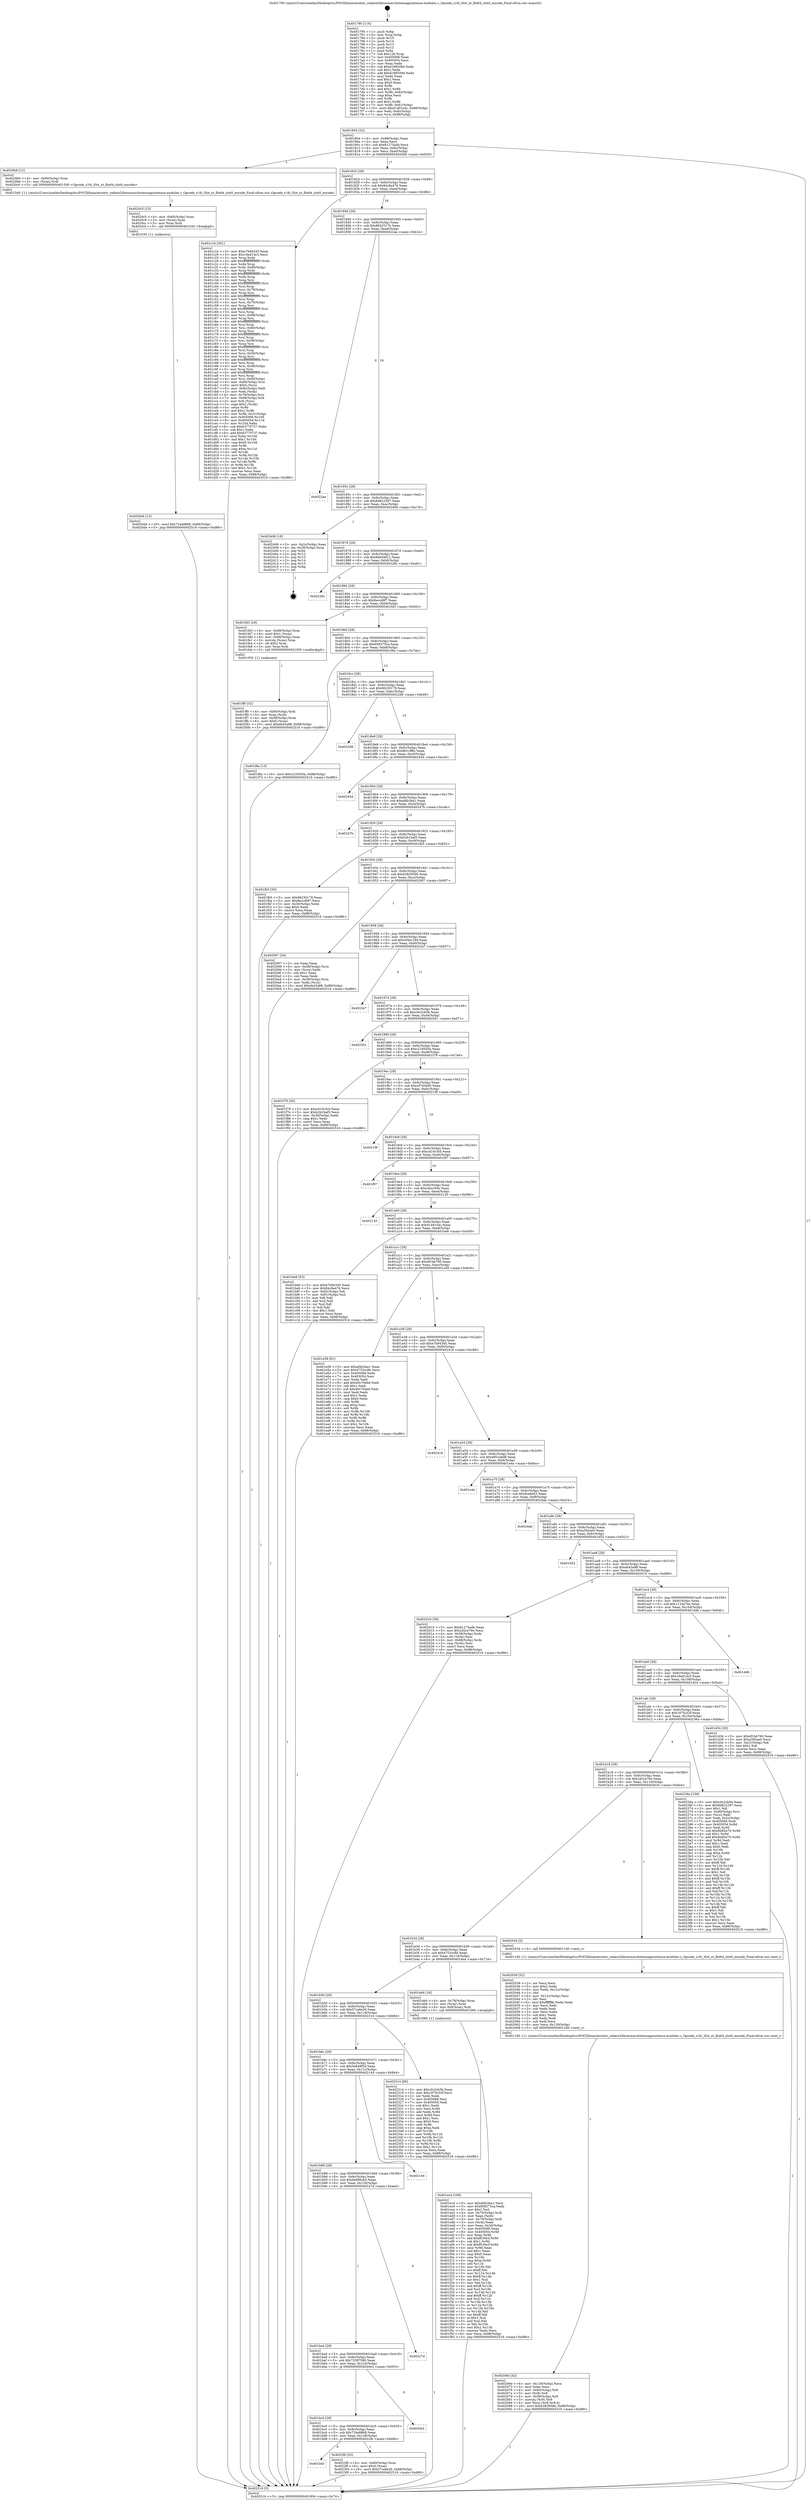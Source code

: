 digraph "0x401790" {
  label = "0x401790 (/mnt/c/Users/mathe/Desktop/tcc/POCII/binaries/extr_radare2librasmarchxtensagnuxtensa-modules.c_Opcode_s16i_Slot_xt_flix64_slot0_encode_Final-ollvm.out::main(0))"
  labelloc = "t"
  node[shape=record]

  Entry [label="",width=0.3,height=0.3,shape=circle,fillcolor=black,style=filled]
  "0x401804" [label="{
     0x401804 [32]\l
     | [instrs]\l
     &nbsp;&nbsp;0x401804 \<+6\>: mov -0x88(%rbp),%eax\l
     &nbsp;&nbsp;0x40180a \<+2\>: mov %eax,%ecx\l
     &nbsp;&nbsp;0x40180c \<+6\>: sub $0x81275adb,%ecx\l
     &nbsp;&nbsp;0x401812 \<+6\>: mov %eax,-0x9c(%rbp)\l
     &nbsp;&nbsp;0x401818 \<+6\>: mov %ecx,-0xa0(%rbp)\l
     &nbsp;&nbsp;0x40181e \<+6\>: je 00000000004020b9 \<main+0x929\>\l
  }"]
  "0x4020b9" [label="{
     0x4020b9 [12]\l
     | [instrs]\l
     &nbsp;&nbsp;0x4020b9 \<+4\>: mov -0x60(%rbp),%rax\l
     &nbsp;&nbsp;0x4020bd \<+3\>: mov (%rax),%rdi\l
     &nbsp;&nbsp;0x4020c0 \<+5\>: call 00000000004015d0 \<Opcode_s16i_Slot_xt_flix64_slot0_encode\>\l
     | [calls]\l
     &nbsp;&nbsp;0x4015d0 \{1\} (/mnt/c/Users/mathe/Desktop/tcc/POCII/binaries/extr_radare2librasmarchxtensagnuxtensa-modules.c_Opcode_s16i_Slot_xt_flix64_slot0_encode_Final-ollvm.out::Opcode_s16i_Slot_xt_flix64_slot0_encode)\l
  }"]
  "0x401824" [label="{
     0x401824 [28]\l
     | [instrs]\l
     &nbsp;&nbsp;0x401824 \<+5\>: jmp 0000000000401829 \<main+0x99\>\l
     &nbsp;&nbsp;0x401829 \<+6\>: mov -0x9c(%rbp),%eax\l
     &nbsp;&nbsp;0x40182f \<+5\>: sub $0x84c8a476,%eax\l
     &nbsp;&nbsp;0x401834 \<+6\>: mov %eax,-0xa4(%rbp)\l
     &nbsp;&nbsp;0x40183a \<+6\>: je 0000000000401c1b \<main+0x48b\>\l
  }"]
  Exit [label="",width=0.3,height=0.3,shape=circle,fillcolor=black,style=filled,peripheries=2]
  "0x401c1b" [label="{
     0x401c1b [281]\l
     | [instrs]\l
     &nbsp;&nbsp;0x401c1b \<+5\>: mov $0xe7b94345,%eax\l
     &nbsp;&nbsp;0x401c20 \<+5\>: mov $0x18ed14c3,%ecx\l
     &nbsp;&nbsp;0x401c25 \<+3\>: mov %rsp,%rdx\l
     &nbsp;&nbsp;0x401c28 \<+4\>: add $0xfffffffffffffff0,%rdx\l
     &nbsp;&nbsp;0x401c2c \<+3\>: mov %rdx,%rsp\l
     &nbsp;&nbsp;0x401c2f \<+4\>: mov %rdx,-0x80(%rbp)\l
     &nbsp;&nbsp;0x401c33 \<+3\>: mov %rsp,%rdx\l
     &nbsp;&nbsp;0x401c36 \<+4\>: add $0xfffffffffffffff0,%rdx\l
     &nbsp;&nbsp;0x401c3a \<+3\>: mov %rdx,%rsp\l
     &nbsp;&nbsp;0x401c3d \<+3\>: mov %rsp,%rsi\l
     &nbsp;&nbsp;0x401c40 \<+4\>: add $0xfffffffffffffff0,%rsi\l
     &nbsp;&nbsp;0x401c44 \<+3\>: mov %rsi,%rsp\l
     &nbsp;&nbsp;0x401c47 \<+4\>: mov %rsi,-0x78(%rbp)\l
     &nbsp;&nbsp;0x401c4b \<+3\>: mov %rsp,%rsi\l
     &nbsp;&nbsp;0x401c4e \<+4\>: add $0xfffffffffffffff0,%rsi\l
     &nbsp;&nbsp;0x401c52 \<+3\>: mov %rsi,%rsp\l
     &nbsp;&nbsp;0x401c55 \<+4\>: mov %rsi,-0x70(%rbp)\l
     &nbsp;&nbsp;0x401c59 \<+3\>: mov %rsp,%rsi\l
     &nbsp;&nbsp;0x401c5c \<+4\>: add $0xfffffffffffffff0,%rsi\l
     &nbsp;&nbsp;0x401c60 \<+3\>: mov %rsi,%rsp\l
     &nbsp;&nbsp;0x401c63 \<+4\>: mov %rsi,-0x68(%rbp)\l
     &nbsp;&nbsp;0x401c67 \<+3\>: mov %rsp,%rsi\l
     &nbsp;&nbsp;0x401c6a \<+4\>: add $0xfffffffffffffff0,%rsi\l
     &nbsp;&nbsp;0x401c6e \<+3\>: mov %rsi,%rsp\l
     &nbsp;&nbsp;0x401c71 \<+4\>: mov %rsi,-0x60(%rbp)\l
     &nbsp;&nbsp;0x401c75 \<+3\>: mov %rsp,%rsi\l
     &nbsp;&nbsp;0x401c78 \<+4\>: add $0xfffffffffffffff0,%rsi\l
     &nbsp;&nbsp;0x401c7c \<+3\>: mov %rsi,%rsp\l
     &nbsp;&nbsp;0x401c7f \<+4\>: mov %rsi,-0x58(%rbp)\l
     &nbsp;&nbsp;0x401c83 \<+3\>: mov %rsp,%rsi\l
     &nbsp;&nbsp;0x401c86 \<+4\>: add $0xfffffffffffffff0,%rsi\l
     &nbsp;&nbsp;0x401c8a \<+3\>: mov %rsi,%rsp\l
     &nbsp;&nbsp;0x401c8d \<+4\>: mov %rsi,-0x50(%rbp)\l
     &nbsp;&nbsp;0x401c91 \<+3\>: mov %rsp,%rsi\l
     &nbsp;&nbsp;0x401c94 \<+4\>: add $0xfffffffffffffff0,%rsi\l
     &nbsp;&nbsp;0x401c98 \<+3\>: mov %rsi,%rsp\l
     &nbsp;&nbsp;0x401c9b \<+4\>: mov %rsi,-0x48(%rbp)\l
     &nbsp;&nbsp;0x401c9f \<+3\>: mov %rsp,%rsi\l
     &nbsp;&nbsp;0x401ca2 \<+4\>: add $0xfffffffffffffff0,%rsi\l
     &nbsp;&nbsp;0x401ca6 \<+3\>: mov %rsi,%rsp\l
     &nbsp;&nbsp;0x401ca9 \<+4\>: mov %rsi,-0x40(%rbp)\l
     &nbsp;&nbsp;0x401cad \<+4\>: mov -0x80(%rbp),%rsi\l
     &nbsp;&nbsp;0x401cb1 \<+6\>: movl $0x0,(%rsi)\l
     &nbsp;&nbsp;0x401cb7 \<+6\>: mov -0x8c(%rbp),%edi\l
     &nbsp;&nbsp;0x401cbd \<+2\>: mov %edi,(%rdx)\l
     &nbsp;&nbsp;0x401cbf \<+4\>: mov -0x78(%rbp),%rsi\l
     &nbsp;&nbsp;0x401cc3 \<+7\>: mov -0x98(%rbp),%r8\l
     &nbsp;&nbsp;0x401cca \<+3\>: mov %r8,(%rsi)\l
     &nbsp;&nbsp;0x401ccd \<+3\>: cmpl $0x2,(%rdx)\l
     &nbsp;&nbsp;0x401cd0 \<+4\>: setne %r9b\l
     &nbsp;&nbsp;0x401cd4 \<+4\>: and $0x1,%r9b\l
     &nbsp;&nbsp;0x401cd8 \<+4\>: mov %r9b,-0x31(%rbp)\l
     &nbsp;&nbsp;0x401cdc \<+8\>: mov 0x405068,%r10d\l
     &nbsp;&nbsp;0x401ce4 \<+8\>: mov 0x405054,%r11d\l
     &nbsp;&nbsp;0x401cec \<+3\>: mov %r10d,%ebx\l
     &nbsp;&nbsp;0x401cef \<+6\>: sub $0x63770737,%ebx\l
     &nbsp;&nbsp;0x401cf5 \<+3\>: sub $0x1,%ebx\l
     &nbsp;&nbsp;0x401cf8 \<+6\>: add $0x63770737,%ebx\l
     &nbsp;&nbsp;0x401cfe \<+4\>: imul %ebx,%r10d\l
     &nbsp;&nbsp;0x401d02 \<+4\>: and $0x1,%r10d\l
     &nbsp;&nbsp;0x401d06 \<+4\>: cmp $0x0,%r10d\l
     &nbsp;&nbsp;0x401d0a \<+4\>: sete %r9b\l
     &nbsp;&nbsp;0x401d0e \<+4\>: cmp $0xa,%r11d\l
     &nbsp;&nbsp;0x401d12 \<+4\>: setl %r14b\l
     &nbsp;&nbsp;0x401d16 \<+3\>: mov %r9b,%r15b\l
     &nbsp;&nbsp;0x401d19 \<+3\>: and %r14b,%r15b\l
     &nbsp;&nbsp;0x401d1c \<+3\>: xor %r14b,%r9b\l
     &nbsp;&nbsp;0x401d1f \<+3\>: or %r9b,%r15b\l
     &nbsp;&nbsp;0x401d22 \<+4\>: test $0x1,%r15b\l
     &nbsp;&nbsp;0x401d26 \<+3\>: cmovne %ecx,%eax\l
     &nbsp;&nbsp;0x401d29 \<+6\>: mov %eax,-0x88(%rbp)\l
     &nbsp;&nbsp;0x401d2f \<+5\>: jmp 0000000000402516 \<main+0xd86\>\l
  }"]
  "0x401840" [label="{
     0x401840 [28]\l
     | [instrs]\l
     &nbsp;&nbsp;0x401840 \<+5\>: jmp 0000000000401845 \<main+0xb5\>\l
     &nbsp;&nbsp;0x401845 \<+6\>: mov -0x9c(%rbp),%eax\l
     &nbsp;&nbsp;0x40184b \<+5\>: sub $0x8642517b,%eax\l
     &nbsp;&nbsp;0x401850 \<+6\>: mov %eax,-0xa8(%rbp)\l
     &nbsp;&nbsp;0x401856 \<+6\>: je 00000000004022ae \<main+0xb1e\>\l
  }"]
  "0x401bdc" [label="{
     0x401bdc\l
  }", style=dashed]
  "0x4022ae" [label="{
     0x4022ae\l
  }", style=dashed]
  "0x40185c" [label="{
     0x40185c [28]\l
     | [instrs]\l
     &nbsp;&nbsp;0x40185c \<+5\>: jmp 0000000000401861 \<main+0xd1\>\l
     &nbsp;&nbsp;0x401861 \<+6\>: mov -0x9c(%rbp),%eax\l
     &nbsp;&nbsp;0x401867 \<+5\>: sub $0x8d822297,%eax\l
     &nbsp;&nbsp;0x40186c \<+6\>: mov %eax,-0xac(%rbp)\l
     &nbsp;&nbsp;0x401872 \<+6\>: je 0000000000402406 \<main+0xc76\>\l
  }"]
  "0x4022fb" [label="{
     0x4022fb [25]\l
     | [instrs]\l
     &nbsp;&nbsp;0x4022fb \<+4\>: mov -0x80(%rbp),%rax\l
     &nbsp;&nbsp;0x4022ff \<+6\>: movl $0x0,(%rax)\l
     &nbsp;&nbsp;0x402305 \<+10\>: movl $0x57ca6e26,-0x88(%rbp)\l
     &nbsp;&nbsp;0x40230f \<+5\>: jmp 0000000000402516 \<main+0xd86\>\l
  }"]
  "0x402406" [label="{
     0x402406 [18]\l
     | [instrs]\l
     &nbsp;&nbsp;0x402406 \<+3\>: mov -0x2c(%rbp),%eax\l
     &nbsp;&nbsp;0x402409 \<+4\>: lea -0x28(%rbp),%rsp\l
     &nbsp;&nbsp;0x40240d \<+1\>: pop %rbx\l
     &nbsp;&nbsp;0x40240e \<+2\>: pop %r12\l
     &nbsp;&nbsp;0x402410 \<+2\>: pop %r13\l
     &nbsp;&nbsp;0x402412 \<+2\>: pop %r14\l
     &nbsp;&nbsp;0x402414 \<+2\>: pop %r15\l
     &nbsp;&nbsp;0x402416 \<+1\>: pop %rbp\l
     &nbsp;&nbsp;0x402417 \<+1\>: ret\l
  }"]
  "0x401878" [label="{
     0x401878 [28]\l
     | [instrs]\l
     &nbsp;&nbsp;0x401878 \<+5\>: jmp 000000000040187d \<main+0xed\>\l
     &nbsp;&nbsp;0x40187d \<+6\>: mov -0x9c(%rbp),%eax\l
     &nbsp;&nbsp;0x401883 \<+5\>: sub $0x8da04812,%eax\l
     &nbsp;&nbsp;0x401888 \<+6\>: mov %eax,-0xb0(%rbp)\l
     &nbsp;&nbsp;0x40188e \<+6\>: je 000000000040228c \<main+0xafc\>\l
  }"]
  "0x401bc0" [label="{
     0x401bc0 [28]\l
     | [instrs]\l
     &nbsp;&nbsp;0x401bc0 \<+5\>: jmp 0000000000401bc5 \<main+0x435\>\l
     &nbsp;&nbsp;0x401bc5 \<+6\>: mov -0x9c(%rbp),%eax\l
     &nbsp;&nbsp;0x401bcb \<+5\>: sub $0x724e8868,%eax\l
     &nbsp;&nbsp;0x401bd0 \<+6\>: mov %eax,-0x128(%rbp)\l
     &nbsp;&nbsp;0x401bd6 \<+6\>: je 00000000004022fb \<main+0xb6b\>\l
  }"]
  "0x40228c" [label="{
     0x40228c\l
  }", style=dashed]
  "0x401894" [label="{
     0x401894 [28]\l
     | [instrs]\l
     &nbsp;&nbsp;0x401894 \<+5\>: jmp 0000000000401899 \<main+0x109\>\l
     &nbsp;&nbsp;0x401899 \<+6\>: mov -0x9c(%rbp),%eax\l
     &nbsp;&nbsp;0x40189f \<+5\>: sub $0x8eccd9f7,%eax\l
     &nbsp;&nbsp;0x4018a4 \<+6\>: mov %eax,-0xb4(%rbp)\l
     &nbsp;&nbsp;0x4018aa \<+6\>: je 0000000000401fd3 \<main+0x843\>\l
  }"]
  "0x4020e3" [label="{
     0x4020e3\l
  }", style=dashed]
  "0x401fd3" [label="{
     0x401fd3 [29]\l
     | [instrs]\l
     &nbsp;&nbsp;0x401fd3 \<+4\>: mov -0x68(%rbp),%rax\l
     &nbsp;&nbsp;0x401fd7 \<+6\>: movl $0x1,(%rax)\l
     &nbsp;&nbsp;0x401fdd \<+4\>: mov -0x68(%rbp),%rax\l
     &nbsp;&nbsp;0x401fe1 \<+3\>: movslq (%rax),%rax\l
     &nbsp;&nbsp;0x401fe4 \<+4\>: shl $0x2,%rax\l
     &nbsp;&nbsp;0x401fe8 \<+3\>: mov %rax,%rdi\l
     &nbsp;&nbsp;0x401feb \<+5\>: call 0000000000401050 \<malloc@plt\>\l
     | [calls]\l
     &nbsp;&nbsp;0x401050 \{1\} (unknown)\l
  }"]
  "0x4018b0" [label="{
     0x4018b0 [28]\l
     | [instrs]\l
     &nbsp;&nbsp;0x4018b0 \<+5\>: jmp 00000000004018b5 \<main+0x125\>\l
     &nbsp;&nbsp;0x4018b5 \<+6\>: mov -0x9c(%rbp),%eax\l
     &nbsp;&nbsp;0x4018bb \<+5\>: sub $0x958375ca,%eax\l
     &nbsp;&nbsp;0x4018c0 \<+6\>: mov %eax,-0xb8(%rbp)\l
     &nbsp;&nbsp;0x4018c6 \<+6\>: je 0000000000401f6a \<main+0x7da\>\l
  }"]
  "0x401ba4" [label="{
     0x401ba4 [28]\l
     | [instrs]\l
     &nbsp;&nbsp;0x401ba4 \<+5\>: jmp 0000000000401ba9 \<main+0x419\>\l
     &nbsp;&nbsp;0x401ba9 \<+6\>: mov -0x9c(%rbp),%eax\l
     &nbsp;&nbsp;0x401baf \<+5\>: sub $0x72387580,%eax\l
     &nbsp;&nbsp;0x401bb4 \<+6\>: mov %eax,-0x124(%rbp)\l
     &nbsp;&nbsp;0x401bba \<+6\>: je 00000000004020e3 \<main+0x953\>\l
  }"]
  "0x401f6a" [label="{
     0x401f6a [15]\l
     | [instrs]\l
     &nbsp;&nbsp;0x401f6a \<+10\>: movl $0xc218550a,-0x88(%rbp)\l
     &nbsp;&nbsp;0x401f74 \<+5\>: jmp 0000000000402516 \<main+0xd86\>\l
  }"]
  "0x4018cc" [label="{
     0x4018cc [28]\l
     | [instrs]\l
     &nbsp;&nbsp;0x4018cc \<+5\>: jmp 00000000004018d1 \<main+0x141\>\l
     &nbsp;&nbsp;0x4018d1 \<+6\>: mov -0x9c(%rbp),%eax\l
     &nbsp;&nbsp;0x4018d7 \<+5\>: sub $0x96230179,%eax\l
     &nbsp;&nbsp;0x4018dc \<+6\>: mov %eax,-0xbc(%rbp)\l
     &nbsp;&nbsp;0x4018e2 \<+6\>: je 00000000004022d8 \<main+0xb48\>\l
  }"]
  "0x40227d" [label="{
     0x40227d\l
  }", style=dashed]
  "0x4022d8" [label="{
     0x4022d8\l
  }", style=dashed]
  "0x4018e8" [label="{
     0x4018e8 [28]\l
     | [instrs]\l
     &nbsp;&nbsp;0x4018e8 \<+5\>: jmp 00000000004018ed \<main+0x15d\>\l
     &nbsp;&nbsp;0x4018ed \<+6\>: mov -0x9c(%rbp),%eax\l
     &nbsp;&nbsp;0x4018f3 \<+5\>: sub $0x9b31ff6c,%eax\l
     &nbsp;&nbsp;0x4018f8 \<+6\>: mov %eax,-0xc0(%rbp)\l
     &nbsp;&nbsp;0x4018fe \<+6\>: je 000000000040245d \<main+0xccd\>\l
  }"]
  "0x401b88" [label="{
     0x401b88 [28]\l
     | [instrs]\l
     &nbsp;&nbsp;0x401b88 \<+5\>: jmp 0000000000401b8d \<main+0x3fd\>\l
     &nbsp;&nbsp;0x401b8d \<+6\>: mov -0x9c(%rbp),%eax\l
     &nbsp;&nbsp;0x401b93 \<+5\>: sub $0x6e896cb5,%eax\l
     &nbsp;&nbsp;0x401b98 \<+6\>: mov %eax,-0x120(%rbp)\l
     &nbsp;&nbsp;0x401b9e \<+6\>: je 000000000040227d \<main+0xaed\>\l
  }"]
  "0x40245d" [label="{
     0x40245d\l
  }", style=dashed]
  "0x401904" [label="{
     0x401904 [28]\l
     | [instrs]\l
     &nbsp;&nbsp;0x401904 \<+5\>: jmp 0000000000401909 \<main+0x179\>\l
     &nbsp;&nbsp;0x401909 \<+6\>: mov -0x9c(%rbp),%eax\l
     &nbsp;&nbsp;0x40190f \<+5\>: sub $0xaf4b3ba1,%eax\l
     &nbsp;&nbsp;0x401914 \<+6\>: mov %eax,-0xc4(%rbp)\l
     &nbsp;&nbsp;0x40191a \<+6\>: je 000000000040247b \<main+0xceb\>\l
  }"]
  "0x402144" [label="{
     0x402144\l
  }", style=dashed]
  "0x40247b" [label="{
     0x40247b\l
  }", style=dashed]
  "0x401920" [label="{
     0x401920 [28]\l
     | [instrs]\l
     &nbsp;&nbsp;0x401920 \<+5\>: jmp 0000000000401925 \<main+0x195\>\l
     &nbsp;&nbsp;0x401925 \<+6\>: mov -0x9c(%rbp),%eax\l
     &nbsp;&nbsp;0x40192b \<+5\>: sub $0xb2b1baf3,%eax\l
     &nbsp;&nbsp;0x401930 \<+6\>: mov %eax,-0xc8(%rbp)\l
     &nbsp;&nbsp;0x401936 \<+6\>: je 0000000000401fb5 \<main+0x825\>\l
  }"]
  "0x401b6c" [label="{
     0x401b6c [28]\l
     | [instrs]\l
     &nbsp;&nbsp;0x401b6c \<+5\>: jmp 0000000000401b71 \<main+0x3e1\>\l
     &nbsp;&nbsp;0x401b71 \<+6\>: mov -0x9c(%rbp),%eax\l
     &nbsp;&nbsp;0x401b77 \<+5\>: sub $0x5e649f3d,%eax\l
     &nbsp;&nbsp;0x401b7c \<+6\>: mov %eax,-0x11c(%rbp)\l
     &nbsp;&nbsp;0x401b82 \<+6\>: je 0000000000402144 \<main+0x9b4\>\l
  }"]
  "0x401fb5" [label="{
     0x401fb5 [30]\l
     | [instrs]\l
     &nbsp;&nbsp;0x401fb5 \<+5\>: mov $0x96230179,%eax\l
     &nbsp;&nbsp;0x401fba \<+5\>: mov $0x8eccd9f7,%ecx\l
     &nbsp;&nbsp;0x401fbf \<+3\>: mov -0x30(%rbp),%edx\l
     &nbsp;&nbsp;0x401fc2 \<+3\>: cmp $0x0,%edx\l
     &nbsp;&nbsp;0x401fc5 \<+3\>: cmove %ecx,%eax\l
     &nbsp;&nbsp;0x401fc8 \<+6\>: mov %eax,-0x88(%rbp)\l
     &nbsp;&nbsp;0x401fce \<+5\>: jmp 0000000000402516 \<main+0xd86\>\l
  }"]
  "0x40193c" [label="{
     0x40193c [28]\l
     | [instrs]\l
     &nbsp;&nbsp;0x40193c \<+5\>: jmp 0000000000401941 \<main+0x1b1\>\l
     &nbsp;&nbsp;0x401941 \<+6\>: mov -0x9c(%rbp),%eax\l
     &nbsp;&nbsp;0x401947 \<+5\>: sub $0xb3829566,%eax\l
     &nbsp;&nbsp;0x40194c \<+6\>: mov %eax,-0xcc(%rbp)\l
     &nbsp;&nbsp;0x401952 \<+6\>: je 0000000000402097 \<main+0x907\>\l
  }"]
  "0x402314" [label="{
     0x402314 [86]\l
     | [instrs]\l
     &nbsp;&nbsp;0x402314 \<+5\>: mov $0xc0c2cb5b,%eax\l
     &nbsp;&nbsp;0x402319 \<+5\>: mov $0x1975c33f,%ecx\l
     &nbsp;&nbsp;0x40231e \<+2\>: xor %edx,%edx\l
     &nbsp;&nbsp;0x402320 \<+7\>: mov 0x405068,%esi\l
     &nbsp;&nbsp;0x402327 \<+7\>: mov 0x405054,%edi\l
     &nbsp;&nbsp;0x40232e \<+3\>: sub $0x1,%edx\l
     &nbsp;&nbsp;0x402331 \<+3\>: mov %esi,%r8d\l
     &nbsp;&nbsp;0x402334 \<+3\>: add %edx,%r8d\l
     &nbsp;&nbsp;0x402337 \<+4\>: imul %r8d,%esi\l
     &nbsp;&nbsp;0x40233b \<+3\>: and $0x1,%esi\l
     &nbsp;&nbsp;0x40233e \<+3\>: cmp $0x0,%esi\l
     &nbsp;&nbsp;0x402341 \<+4\>: sete %r9b\l
     &nbsp;&nbsp;0x402345 \<+3\>: cmp $0xa,%edi\l
     &nbsp;&nbsp;0x402348 \<+4\>: setl %r10b\l
     &nbsp;&nbsp;0x40234c \<+3\>: mov %r9b,%r11b\l
     &nbsp;&nbsp;0x40234f \<+3\>: and %r10b,%r11b\l
     &nbsp;&nbsp;0x402352 \<+3\>: xor %r10b,%r9b\l
     &nbsp;&nbsp;0x402355 \<+3\>: or %r9b,%r11b\l
     &nbsp;&nbsp;0x402358 \<+4\>: test $0x1,%r11b\l
     &nbsp;&nbsp;0x40235c \<+3\>: cmovne %ecx,%eax\l
     &nbsp;&nbsp;0x40235f \<+6\>: mov %eax,-0x88(%rbp)\l
     &nbsp;&nbsp;0x402365 \<+5\>: jmp 0000000000402516 \<main+0xd86\>\l
  }"]
  "0x402097" [label="{
     0x402097 [34]\l
     | [instrs]\l
     &nbsp;&nbsp;0x402097 \<+2\>: xor %eax,%eax\l
     &nbsp;&nbsp;0x402099 \<+4\>: mov -0x58(%rbp),%rcx\l
     &nbsp;&nbsp;0x40209d \<+2\>: mov (%rcx),%edx\l
     &nbsp;&nbsp;0x40209f \<+3\>: sub $0x1,%eax\l
     &nbsp;&nbsp;0x4020a2 \<+2\>: sub %eax,%edx\l
     &nbsp;&nbsp;0x4020a4 \<+4\>: mov -0x58(%rbp),%rcx\l
     &nbsp;&nbsp;0x4020a8 \<+2\>: mov %edx,(%rcx)\l
     &nbsp;&nbsp;0x4020aa \<+10\>: movl $0xeb43a88,-0x88(%rbp)\l
     &nbsp;&nbsp;0x4020b4 \<+5\>: jmp 0000000000402516 \<main+0xd86\>\l
  }"]
  "0x401958" [label="{
     0x401958 [28]\l
     | [instrs]\l
     &nbsp;&nbsp;0x401958 \<+5\>: jmp 000000000040195d \<main+0x1cd\>\l
     &nbsp;&nbsp;0x40195d \<+6\>: mov -0x9c(%rbp),%eax\l
     &nbsp;&nbsp;0x401963 \<+5\>: sub $0xc04ec194,%eax\l
     &nbsp;&nbsp;0x401968 \<+6\>: mov %eax,-0xd0(%rbp)\l
     &nbsp;&nbsp;0x40196e \<+6\>: je 00000000004022e7 \<main+0xb57\>\l
  }"]
  "0x4020d4" [label="{
     0x4020d4 [15]\l
     | [instrs]\l
     &nbsp;&nbsp;0x4020d4 \<+10\>: movl $0x724e8868,-0x88(%rbp)\l
     &nbsp;&nbsp;0x4020de \<+5\>: jmp 0000000000402516 \<main+0xd86\>\l
  }"]
  "0x4022e7" [label="{
     0x4022e7\l
  }", style=dashed]
  "0x401974" [label="{
     0x401974 [28]\l
     | [instrs]\l
     &nbsp;&nbsp;0x401974 \<+5\>: jmp 0000000000401979 \<main+0x1e9\>\l
     &nbsp;&nbsp;0x401979 \<+6\>: mov -0x9c(%rbp),%eax\l
     &nbsp;&nbsp;0x40197f \<+5\>: sub $0xc0c2cb5b,%eax\l
     &nbsp;&nbsp;0x401984 \<+6\>: mov %eax,-0xd4(%rbp)\l
     &nbsp;&nbsp;0x40198a \<+6\>: je 0000000000402501 \<main+0xd71\>\l
  }"]
  "0x4020c5" [label="{
     0x4020c5 [15]\l
     | [instrs]\l
     &nbsp;&nbsp;0x4020c5 \<+4\>: mov -0x60(%rbp),%rax\l
     &nbsp;&nbsp;0x4020c9 \<+3\>: mov (%rax),%rax\l
     &nbsp;&nbsp;0x4020cc \<+3\>: mov %rax,%rdi\l
     &nbsp;&nbsp;0x4020cf \<+5\>: call 0000000000401030 \<free@plt\>\l
     | [calls]\l
     &nbsp;&nbsp;0x401030 \{1\} (unknown)\l
  }"]
  "0x402501" [label="{
     0x402501\l
  }", style=dashed]
  "0x401990" [label="{
     0x401990 [28]\l
     | [instrs]\l
     &nbsp;&nbsp;0x401990 \<+5\>: jmp 0000000000401995 \<main+0x205\>\l
     &nbsp;&nbsp;0x401995 \<+6\>: mov -0x9c(%rbp),%eax\l
     &nbsp;&nbsp;0x40199b \<+5\>: sub $0xc218550a,%eax\l
     &nbsp;&nbsp;0x4019a0 \<+6\>: mov %eax,-0xd8(%rbp)\l
     &nbsp;&nbsp;0x4019a6 \<+6\>: je 0000000000401f79 \<main+0x7e9\>\l
  }"]
  "0x40206d" [label="{
     0x40206d [42]\l
     | [instrs]\l
     &nbsp;&nbsp;0x40206d \<+6\>: mov -0x130(%rbp),%ecx\l
     &nbsp;&nbsp;0x402073 \<+3\>: imul %eax,%ecx\l
     &nbsp;&nbsp;0x402076 \<+4\>: mov -0x60(%rbp),%r8\l
     &nbsp;&nbsp;0x40207a \<+3\>: mov (%r8),%r8\l
     &nbsp;&nbsp;0x40207d \<+4\>: mov -0x58(%rbp),%r9\l
     &nbsp;&nbsp;0x402081 \<+3\>: movslq (%r9),%r9\l
     &nbsp;&nbsp;0x402084 \<+4\>: mov %ecx,(%r8,%r9,4)\l
     &nbsp;&nbsp;0x402088 \<+10\>: movl $0xb3829566,-0x88(%rbp)\l
     &nbsp;&nbsp;0x402092 \<+5\>: jmp 0000000000402516 \<main+0xd86\>\l
  }"]
  "0x401f79" [label="{
     0x401f79 [30]\l
     | [instrs]\l
     &nbsp;&nbsp;0x401f79 \<+5\>: mov $0xcd10c3c0,%eax\l
     &nbsp;&nbsp;0x401f7e \<+5\>: mov $0xb2b1baf3,%ecx\l
     &nbsp;&nbsp;0x401f83 \<+3\>: mov -0x30(%rbp),%edx\l
     &nbsp;&nbsp;0x401f86 \<+3\>: cmp $0x1,%edx\l
     &nbsp;&nbsp;0x401f89 \<+3\>: cmovl %ecx,%eax\l
     &nbsp;&nbsp;0x401f8c \<+6\>: mov %eax,-0x88(%rbp)\l
     &nbsp;&nbsp;0x401f92 \<+5\>: jmp 0000000000402516 \<main+0xd86\>\l
  }"]
  "0x4019ac" [label="{
     0x4019ac [28]\l
     | [instrs]\l
     &nbsp;&nbsp;0x4019ac \<+5\>: jmp 00000000004019b1 \<main+0x221\>\l
     &nbsp;&nbsp;0x4019b1 \<+6\>: mov -0x9c(%rbp),%eax\l
     &nbsp;&nbsp;0x4019b7 \<+5\>: sub $0xc97d3ed5,%eax\l
     &nbsp;&nbsp;0x4019bc \<+6\>: mov %eax,-0xdc(%rbp)\l
     &nbsp;&nbsp;0x4019c2 \<+6\>: je 000000000040219f \<main+0xa0f\>\l
  }"]
  "0x402039" [label="{
     0x402039 [52]\l
     | [instrs]\l
     &nbsp;&nbsp;0x402039 \<+2\>: xor %ecx,%ecx\l
     &nbsp;&nbsp;0x40203b \<+5\>: mov $0x2,%edx\l
     &nbsp;&nbsp;0x402040 \<+6\>: mov %edx,-0x12c(%rbp)\l
     &nbsp;&nbsp;0x402046 \<+1\>: cltd\l
     &nbsp;&nbsp;0x402047 \<+6\>: mov -0x12c(%rbp),%esi\l
     &nbsp;&nbsp;0x40204d \<+2\>: idiv %esi\l
     &nbsp;&nbsp;0x40204f \<+6\>: imul $0xfffffffe,%edx,%edx\l
     &nbsp;&nbsp;0x402055 \<+2\>: mov %ecx,%edi\l
     &nbsp;&nbsp;0x402057 \<+2\>: sub %edx,%edi\l
     &nbsp;&nbsp;0x402059 \<+2\>: mov %ecx,%edx\l
     &nbsp;&nbsp;0x40205b \<+3\>: sub $0x1,%edx\l
     &nbsp;&nbsp;0x40205e \<+2\>: add %edx,%edi\l
     &nbsp;&nbsp;0x402060 \<+2\>: sub %edi,%ecx\l
     &nbsp;&nbsp;0x402062 \<+6\>: mov %ecx,-0x130(%rbp)\l
     &nbsp;&nbsp;0x402068 \<+5\>: call 0000000000401160 \<next_i\>\l
     | [calls]\l
     &nbsp;&nbsp;0x401160 \{1\} (/mnt/c/Users/mathe/Desktop/tcc/POCII/binaries/extr_radare2librasmarchxtensagnuxtensa-modules.c_Opcode_s16i_Slot_xt_flix64_slot0_encode_Final-ollvm.out::next_i)\l
  }"]
  "0x40219f" [label="{
     0x40219f\l
  }", style=dashed]
  "0x4019c8" [label="{
     0x4019c8 [28]\l
     | [instrs]\l
     &nbsp;&nbsp;0x4019c8 \<+5\>: jmp 00000000004019cd \<main+0x23d\>\l
     &nbsp;&nbsp;0x4019cd \<+6\>: mov -0x9c(%rbp),%eax\l
     &nbsp;&nbsp;0x4019d3 \<+5\>: sub $0xcd10c3c0,%eax\l
     &nbsp;&nbsp;0x4019d8 \<+6\>: mov %eax,-0xe0(%rbp)\l
     &nbsp;&nbsp;0x4019de \<+6\>: je 0000000000401f97 \<main+0x807\>\l
  }"]
  "0x401ff0" [label="{
     0x401ff0 [32]\l
     | [instrs]\l
     &nbsp;&nbsp;0x401ff0 \<+4\>: mov -0x60(%rbp),%rdi\l
     &nbsp;&nbsp;0x401ff4 \<+3\>: mov %rax,(%rdi)\l
     &nbsp;&nbsp;0x401ff7 \<+4\>: mov -0x58(%rbp),%rax\l
     &nbsp;&nbsp;0x401ffb \<+6\>: movl $0x0,(%rax)\l
     &nbsp;&nbsp;0x402001 \<+10\>: movl $0xeb43a88,-0x88(%rbp)\l
     &nbsp;&nbsp;0x40200b \<+5\>: jmp 0000000000402516 \<main+0xd86\>\l
  }"]
  "0x401f97" [label="{
     0x401f97\l
  }", style=dashed]
  "0x4019e4" [label="{
     0x4019e4 [28]\l
     | [instrs]\l
     &nbsp;&nbsp;0x4019e4 \<+5\>: jmp 00000000004019e9 \<main+0x259\>\l
     &nbsp;&nbsp;0x4019e9 \<+6\>: mov -0x9c(%rbp),%eax\l
     &nbsp;&nbsp;0x4019ef \<+5\>: sub $0xcebcc05e,%eax\l
     &nbsp;&nbsp;0x4019f4 \<+6\>: mov %eax,-0xe4(%rbp)\l
     &nbsp;&nbsp;0x4019fa \<+6\>: je 0000000000402120 \<main+0x990\>\l
  }"]
  "0x401ec4" [label="{
     0x401ec4 [166]\l
     | [instrs]\l
     &nbsp;&nbsp;0x401ec4 \<+5\>: mov $0xaf4b3ba1,%ecx\l
     &nbsp;&nbsp;0x401ec9 \<+5\>: mov $0x958375ca,%edx\l
     &nbsp;&nbsp;0x401ece \<+3\>: mov $0x1,%sil\l
     &nbsp;&nbsp;0x401ed1 \<+4\>: mov -0x70(%rbp),%rdi\l
     &nbsp;&nbsp;0x401ed5 \<+2\>: mov %eax,(%rdi)\l
     &nbsp;&nbsp;0x401ed7 \<+4\>: mov -0x70(%rbp),%rdi\l
     &nbsp;&nbsp;0x401edb \<+2\>: mov (%rdi),%eax\l
     &nbsp;&nbsp;0x401edd \<+3\>: mov %eax,-0x30(%rbp)\l
     &nbsp;&nbsp;0x401ee0 \<+7\>: mov 0x405068,%eax\l
     &nbsp;&nbsp;0x401ee7 \<+8\>: mov 0x405054,%r8d\l
     &nbsp;&nbsp;0x401eef \<+3\>: mov %eax,%r9d\l
     &nbsp;&nbsp;0x401ef2 \<+7\>: add $0xff194cf,%r9d\l
     &nbsp;&nbsp;0x401ef9 \<+4\>: sub $0x1,%r9d\l
     &nbsp;&nbsp;0x401efd \<+7\>: sub $0xff194cf,%r9d\l
     &nbsp;&nbsp;0x401f04 \<+4\>: imul %r9d,%eax\l
     &nbsp;&nbsp;0x401f08 \<+3\>: and $0x1,%eax\l
     &nbsp;&nbsp;0x401f0b \<+3\>: cmp $0x0,%eax\l
     &nbsp;&nbsp;0x401f0e \<+4\>: sete %r10b\l
     &nbsp;&nbsp;0x401f12 \<+4\>: cmp $0xa,%r8d\l
     &nbsp;&nbsp;0x401f16 \<+4\>: setl %r11b\l
     &nbsp;&nbsp;0x401f1a \<+3\>: mov %r10b,%bl\l
     &nbsp;&nbsp;0x401f1d \<+3\>: xor $0xff,%bl\l
     &nbsp;&nbsp;0x401f20 \<+3\>: mov %r11b,%r14b\l
     &nbsp;&nbsp;0x401f23 \<+4\>: xor $0xff,%r14b\l
     &nbsp;&nbsp;0x401f27 \<+4\>: xor $0x1,%sil\l
     &nbsp;&nbsp;0x401f2b \<+3\>: mov %bl,%r15b\l
     &nbsp;&nbsp;0x401f2e \<+4\>: and $0xff,%r15b\l
     &nbsp;&nbsp;0x401f32 \<+3\>: and %sil,%r10b\l
     &nbsp;&nbsp;0x401f35 \<+3\>: mov %r14b,%r12b\l
     &nbsp;&nbsp;0x401f38 \<+4\>: and $0xff,%r12b\l
     &nbsp;&nbsp;0x401f3c \<+3\>: and %sil,%r11b\l
     &nbsp;&nbsp;0x401f3f \<+3\>: or %r10b,%r15b\l
     &nbsp;&nbsp;0x401f42 \<+3\>: or %r11b,%r12b\l
     &nbsp;&nbsp;0x401f45 \<+3\>: xor %r12b,%r15b\l
     &nbsp;&nbsp;0x401f48 \<+3\>: or %r14b,%bl\l
     &nbsp;&nbsp;0x401f4b \<+3\>: xor $0xff,%bl\l
     &nbsp;&nbsp;0x401f4e \<+4\>: or $0x1,%sil\l
     &nbsp;&nbsp;0x401f52 \<+3\>: and %sil,%bl\l
     &nbsp;&nbsp;0x401f55 \<+3\>: or %bl,%r15b\l
     &nbsp;&nbsp;0x401f58 \<+4\>: test $0x1,%r15b\l
     &nbsp;&nbsp;0x401f5c \<+3\>: cmovne %edx,%ecx\l
     &nbsp;&nbsp;0x401f5f \<+6\>: mov %ecx,-0x88(%rbp)\l
     &nbsp;&nbsp;0x401f65 \<+5\>: jmp 0000000000402516 \<main+0xd86\>\l
  }"]
  "0x402120" [label="{
     0x402120\l
  }", style=dashed]
  "0x401a00" [label="{
     0x401a00 [28]\l
     | [instrs]\l
     &nbsp;&nbsp;0x401a00 \<+5\>: jmp 0000000000401a05 \<main+0x275\>\l
     &nbsp;&nbsp;0x401a05 \<+6\>: mov -0x9c(%rbp),%eax\l
     &nbsp;&nbsp;0x401a0b \<+5\>: sub $0xd1491e4c,%eax\l
     &nbsp;&nbsp;0x401a10 \<+6\>: mov %eax,-0xe8(%rbp)\l
     &nbsp;&nbsp;0x401a16 \<+6\>: je 0000000000401be6 \<main+0x456\>\l
  }"]
  "0x401b50" [label="{
     0x401b50 [28]\l
     | [instrs]\l
     &nbsp;&nbsp;0x401b50 \<+5\>: jmp 0000000000401b55 \<main+0x3c5\>\l
     &nbsp;&nbsp;0x401b55 \<+6\>: mov -0x9c(%rbp),%eax\l
     &nbsp;&nbsp;0x401b5b \<+5\>: sub $0x57ca6e26,%eax\l
     &nbsp;&nbsp;0x401b60 \<+6\>: mov %eax,-0x118(%rbp)\l
     &nbsp;&nbsp;0x401b66 \<+6\>: je 0000000000402314 \<main+0xb84\>\l
  }"]
  "0x401be6" [label="{
     0x401be6 [53]\l
     | [instrs]\l
     &nbsp;&nbsp;0x401be6 \<+5\>: mov $0xe7b94345,%eax\l
     &nbsp;&nbsp;0x401beb \<+5\>: mov $0x84c8a476,%ecx\l
     &nbsp;&nbsp;0x401bf0 \<+6\>: mov -0x82(%rbp),%dl\l
     &nbsp;&nbsp;0x401bf6 \<+7\>: mov -0x81(%rbp),%sil\l
     &nbsp;&nbsp;0x401bfd \<+3\>: mov %dl,%dil\l
     &nbsp;&nbsp;0x401c00 \<+3\>: and %sil,%dil\l
     &nbsp;&nbsp;0x401c03 \<+3\>: xor %sil,%dl\l
     &nbsp;&nbsp;0x401c06 \<+3\>: or %dl,%dil\l
     &nbsp;&nbsp;0x401c09 \<+4\>: test $0x1,%dil\l
     &nbsp;&nbsp;0x401c0d \<+3\>: cmovne %ecx,%eax\l
     &nbsp;&nbsp;0x401c10 \<+6\>: mov %eax,-0x88(%rbp)\l
     &nbsp;&nbsp;0x401c16 \<+5\>: jmp 0000000000402516 \<main+0xd86\>\l
  }"]
  "0x401a1c" [label="{
     0x401a1c [28]\l
     | [instrs]\l
     &nbsp;&nbsp;0x401a1c \<+5\>: jmp 0000000000401a21 \<main+0x291\>\l
     &nbsp;&nbsp;0x401a21 \<+6\>: mov -0x9c(%rbp),%eax\l
     &nbsp;&nbsp;0x401a27 \<+5\>: sub $0xdf1bb760,%eax\l
     &nbsp;&nbsp;0x401a2c \<+6\>: mov %eax,-0xec(%rbp)\l
     &nbsp;&nbsp;0x401a32 \<+6\>: je 0000000000401e59 \<main+0x6c9\>\l
  }"]
  "0x402516" [label="{
     0x402516 [5]\l
     | [instrs]\l
     &nbsp;&nbsp;0x402516 \<+5\>: jmp 0000000000401804 \<main+0x74\>\l
  }"]
  "0x401790" [label="{
     0x401790 [116]\l
     | [instrs]\l
     &nbsp;&nbsp;0x401790 \<+1\>: push %rbp\l
     &nbsp;&nbsp;0x401791 \<+3\>: mov %rsp,%rbp\l
     &nbsp;&nbsp;0x401794 \<+2\>: push %r15\l
     &nbsp;&nbsp;0x401796 \<+2\>: push %r14\l
     &nbsp;&nbsp;0x401798 \<+2\>: push %r13\l
     &nbsp;&nbsp;0x40179a \<+2\>: push %r12\l
     &nbsp;&nbsp;0x40179c \<+1\>: push %rbx\l
     &nbsp;&nbsp;0x40179d \<+7\>: sub $0x128,%rsp\l
     &nbsp;&nbsp;0x4017a4 \<+7\>: mov 0x405068,%eax\l
     &nbsp;&nbsp;0x4017ab \<+7\>: mov 0x405054,%ecx\l
     &nbsp;&nbsp;0x4017b2 \<+2\>: mov %eax,%edx\l
     &nbsp;&nbsp;0x4017b4 \<+6\>: sub $0xd188509d,%edx\l
     &nbsp;&nbsp;0x4017ba \<+3\>: sub $0x1,%edx\l
     &nbsp;&nbsp;0x4017bd \<+6\>: add $0xd188509d,%edx\l
     &nbsp;&nbsp;0x4017c3 \<+3\>: imul %edx,%eax\l
     &nbsp;&nbsp;0x4017c6 \<+3\>: and $0x1,%eax\l
     &nbsp;&nbsp;0x4017c9 \<+3\>: cmp $0x0,%eax\l
     &nbsp;&nbsp;0x4017cc \<+4\>: sete %r8b\l
     &nbsp;&nbsp;0x4017d0 \<+4\>: and $0x1,%r8b\l
     &nbsp;&nbsp;0x4017d4 \<+7\>: mov %r8b,-0x82(%rbp)\l
     &nbsp;&nbsp;0x4017db \<+3\>: cmp $0xa,%ecx\l
     &nbsp;&nbsp;0x4017de \<+4\>: setl %r8b\l
     &nbsp;&nbsp;0x4017e2 \<+4\>: and $0x1,%r8b\l
     &nbsp;&nbsp;0x4017e6 \<+7\>: mov %r8b,-0x81(%rbp)\l
     &nbsp;&nbsp;0x4017ed \<+10\>: movl $0xd1491e4c,-0x88(%rbp)\l
     &nbsp;&nbsp;0x4017f7 \<+6\>: mov %edi,-0x8c(%rbp)\l
     &nbsp;&nbsp;0x4017fd \<+7\>: mov %rsi,-0x98(%rbp)\l
  }"]
  "0x401eb4" [label="{
     0x401eb4 [16]\l
     | [instrs]\l
     &nbsp;&nbsp;0x401eb4 \<+4\>: mov -0x78(%rbp),%rax\l
     &nbsp;&nbsp;0x401eb8 \<+3\>: mov (%rax),%rax\l
     &nbsp;&nbsp;0x401ebb \<+4\>: mov 0x8(%rax),%rdi\l
     &nbsp;&nbsp;0x401ebf \<+5\>: call 0000000000401060 \<atoi@plt\>\l
     | [calls]\l
     &nbsp;&nbsp;0x401060 \{1\} (unknown)\l
  }"]
  "0x401b34" [label="{
     0x401b34 [28]\l
     | [instrs]\l
     &nbsp;&nbsp;0x401b34 \<+5\>: jmp 0000000000401b39 \<main+0x3a9\>\l
     &nbsp;&nbsp;0x401b39 \<+6\>: mov -0x9c(%rbp),%eax\l
     &nbsp;&nbsp;0x401b3f \<+5\>: sub $0x4753cc8b,%eax\l
     &nbsp;&nbsp;0x401b44 \<+6\>: mov %eax,-0x114(%rbp)\l
     &nbsp;&nbsp;0x401b4a \<+6\>: je 0000000000401eb4 \<main+0x724\>\l
  }"]
  "0x401e59" [label="{
     0x401e59 [91]\l
     | [instrs]\l
     &nbsp;&nbsp;0x401e59 \<+5\>: mov $0xaf4b3ba1,%eax\l
     &nbsp;&nbsp;0x401e5e \<+5\>: mov $0x4753cc8b,%ecx\l
     &nbsp;&nbsp;0x401e63 \<+7\>: mov 0x405068,%edx\l
     &nbsp;&nbsp;0x401e6a \<+7\>: mov 0x405054,%esi\l
     &nbsp;&nbsp;0x401e71 \<+2\>: mov %edx,%edi\l
     &nbsp;&nbsp;0x401e73 \<+6\>: add $0x40c70ebd,%edi\l
     &nbsp;&nbsp;0x401e79 \<+3\>: sub $0x1,%edi\l
     &nbsp;&nbsp;0x401e7c \<+6\>: sub $0x40c70ebd,%edi\l
     &nbsp;&nbsp;0x401e82 \<+3\>: imul %edi,%edx\l
     &nbsp;&nbsp;0x401e85 \<+3\>: and $0x1,%edx\l
     &nbsp;&nbsp;0x401e88 \<+3\>: cmp $0x0,%edx\l
     &nbsp;&nbsp;0x401e8b \<+4\>: sete %r8b\l
     &nbsp;&nbsp;0x401e8f \<+3\>: cmp $0xa,%esi\l
     &nbsp;&nbsp;0x401e92 \<+4\>: setl %r9b\l
     &nbsp;&nbsp;0x401e96 \<+3\>: mov %r8b,%r10b\l
     &nbsp;&nbsp;0x401e99 \<+3\>: and %r9b,%r10b\l
     &nbsp;&nbsp;0x401e9c \<+3\>: xor %r9b,%r8b\l
     &nbsp;&nbsp;0x401e9f \<+3\>: or %r8b,%r10b\l
     &nbsp;&nbsp;0x401ea2 \<+4\>: test $0x1,%r10b\l
     &nbsp;&nbsp;0x401ea6 \<+3\>: cmovne %ecx,%eax\l
     &nbsp;&nbsp;0x401ea9 \<+6\>: mov %eax,-0x88(%rbp)\l
     &nbsp;&nbsp;0x401eaf \<+5\>: jmp 0000000000402516 \<main+0xd86\>\l
  }"]
  "0x401a38" [label="{
     0x401a38 [28]\l
     | [instrs]\l
     &nbsp;&nbsp;0x401a38 \<+5\>: jmp 0000000000401a3d \<main+0x2ad\>\l
     &nbsp;&nbsp;0x401a3d \<+6\>: mov -0x9c(%rbp),%eax\l
     &nbsp;&nbsp;0x401a43 \<+5\>: sub $0xe7b94345,%eax\l
     &nbsp;&nbsp;0x401a48 \<+6\>: mov %eax,-0xf0(%rbp)\l
     &nbsp;&nbsp;0x401a4e \<+6\>: je 0000000000402418 \<main+0xc88\>\l
  }"]
  "0x402034" [label="{
     0x402034 [5]\l
     | [instrs]\l
     &nbsp;&nbsp;0x402034 \<+5\>: call 0000000000401160 \<next_i\>\l
     | [calls]\l
     &nbsp;&nbsp;0x401160 \{1\} (/mnt/c/Users/mathe/Desktop/tcc/POCII/binaries/extr_radare2librasmarchxtensagnuxtensa-modules.c_Opcode_s16i_Slot_xt_flix64_slot0_encode_Final-ollvm.out::next_i)\l
  }"]
  "0x402418" [label="{
     0x402418\l
  }", style=dashed]
  "0x401a54" [label="{
     0x401a54 [28]\l
     | [instrs]\l
     &nbsp;&nbsp;0x401a54 \<+5\>: jmp 0000000000401a59 \<main+0x2c9\>\l
     &nbsp;&nbsp;0x401a59 \<+6\>: mov -0x9c(%rbp),%eax\l
     &nbsp;&nbsp;0x401a5f \<+5\>: sub $0xe951ebd8,%eax\l
     &nbsp;&nbsp;0x401a64 \<+6\>: mov %eax,-0xf4(%rbp)\l
     &nbsp;&nbsp;0x401a6a \<+6\>: je 0000000000401e4a \<main+0x6ba\>\l
  }"]
  "0x401b18" [label="{
     0x401b18 [28]\l
     | [instrs]\l
     &nbsp;&nbsp;0x401b18 \<+5\>: jmp 0000000000401b1d \<main+0x38d\>\l
     &nbsp;&nbsp;0x401b1d \<+6\>: mov -0x9c(%rbp),%eax\l
     &nbsp;&nbsp;0x401b23 \<+5\>: sub $0x2d2ce76e,%eax\l
     &nbsp;&nbsp;0x401b28 \<+6\>: mov %eax,-0x110(%rbp)\l
     &nbsp;&nbsp;0x401b2e \<+6\>: je 0000000000402034 \<main+0x8a4\>\l
  }"]
  "0x401e4a" [label="{
     0x401e4a\l
  }", style=dashed]
  "0x401a70" [label="{
     0x401a70 [28]\l
     | [instrs]\l
     &nbsp;&nbsp;0x401a70 \<+5\>: jmp 0000000000401a75 \<main+0x2e5\>\l
     &nbsp;&nbsp;0x401a75 \<+6\>: mov -0x9c(%rbp),%eax\l
     &nbsp;&nbsp;0x401a7b \<+5\>: sub $0x8ce6e03,%eax\l
     &nbsp;&nbsp;0x401a80 \<+6\>: mov %eax,-0xf8(%rbp)\l
     &nbsp;&nbsp;0x401a86 \<+6\>: je 00000000004024ab \<main+0xd1b\>\l
  }"]
  "0x40236a" [label="{
     0x40236a [156]\l
     | [instrs]\l
     &nbsp;&nbsp;0x40236a \<+5\>: mov $0xc0c2cb5b,%eax\l
     &nbsp;&nbsp;0x40236f \<+5\>: mov $0x8d822297,%ecx\l
     &nbsp;&nbsp;0x402374 \<+2\>: mov $0x1,%dl\l
     &nbsp;&nbsp;0x402376 \<+4\>: mov -0x80(%rbp),%rsi\l
     &nbsp;&nbsp;0x40237a \<+2\>: mov (%rsi),%edi\l
     &nbsp;&nbsp;0x40237c \<+3\>: mov %edi,-0x2c(%rbp)\l
     &nbsp;&nbsp;0x40237f \<+7\>: mov 0x405068,%edi\l
     &nbsp;&nbsp;0x402386 \<+8\>: mov 0x405054,%r8d\l
     &nbsp;&nbsp;0x40238e \<+3\>: mov %edi,%r9d\l
     &nbsp;&nbsp;0x402391 \<+7\>: sub $0xfddf2e70,%r9d\l
     &nbsp;&nbsp;0x402398 \<+4\>: sub $0x1,%r9d\l
     &nbsp;&nbsp;0x40239c \<+7\>: add $0xfddf2e70,%r9d\l
     &nbsp;&nbsp;0x4023a3 \<+4\>: imul %r9d,%edi\l
     &nbsp;&nbsp;0x4023a7 \<+3\>: and $0x1,%edi\l
     &nbsp;&nbsp;0x4023aa \<+3\>: cmp $0x0,%edi\l
     &nbsp;&nbsp;0x4023ad \<+4\>: sete %r10b\l
     &nbsp;&nbsp;0x4023b1 \<+4\>: cmp $0xa,%r8d\l
     &nbsp;&nbsp;0x4023b5 \<+4\>: setl %r11b\l
     &nbsp;&nbsp;0x4023b9 \<+3\>: mov %r10b,%bl\l
     &nbsp;&nbsp;0x4023bc \<+3\>: xor $0xff,%bl\l
     &nbsp;&nbsp;0x4023bf \<+3\>: mov %r11b,%r14b\l
     &nbsp;&nbsp;0x4023c2 \<+4\>: xor $0xff,%r14b\l
     &nbsp;&nbsp;0x4023c6 \<+3\>: xor $0x1,%dl\l
     &nbsp;&nbsp;0x4023c9 \<+3\>: mov %bl,%r15b\l
     &nbsp;&nbsp;0x4023cc \<+4\>: and $0xff,%r15b\l
     &nbsp;&nbsp;0x4023d0 \<+3\>: and %dl,%r10b\l
     &nbsp;&nbsp;0x4023d3 \<+3\>: mov %r14b,%r12b\l
     &nbsp;&nbsp;0x4023d6 \<+4\>: and $0xff,%r12b\l
     &nbsp;&nbsp;0x4023da \<+3\>: and %dl,%r11b\l
     &nbsp;&nbsp;0x4023dd \<+3\>: or %r10b,%r15b\l
     &nbsp;&nbsp;0x4023e0 \<+3\>: or %r11b,%r12b\l
     &nbsp;&nbsp;0x4023e3 \<+3\>: xor %r12b,%r15b\l
     &nbsp;&nbsp;0x4023e6 \<+3\>: or %r14b,%bl\l
     &nbsp;&nbsp;0x4023e9 \<+3\>: xor $0xff,%bl\l
     &nbsp;&nbsp;0x4023ec \<+3\>: or $0x1,%dl\l
     &nbsp;&nbsp;0x4023ef \<+2\>: and %dl,%bl\l
     &nbsp;&nbsp;0x4023f1 \<+3\>: or %bl,%r15b\l
     &nbsp;&nbsp;0x4023f4 \<+4\>: test $0x1,%r15b\l
     &nbsp;&nbsp;0x4023f8 \<+3\>: cmovne %ecx,%eax\l
     &nbsp;&nbsp;0x4023fb \<+6\>: mov %eax,-0x88(%rbp)\l
     &nbsp;&nbsp;0x402401 \<+5\>: jmp 0000000000402516 \<main+0xd86\>\l
  }"]
  "0x4024ab" [label="{
     0x4024ab\l
  }", style=dashed]
  "0x401a8c" [label="{
     0x401a8c [28]\l
     | [instrs]\l
     &nbsp;&nbsp;0x401a8c \<+5\>: jmp 0000000000401a91 \<main+0x301\>\l
     &nbsp;&nbsp;0x401a91 \<+6\>: mov -0x9c(%rbp),%eax\l
     &nbsp;&nbsp;0x401a97 \<+5\>: sub $0xa392ee0,%eax\l
     &nbsp;&nbsp;0x401a9c \<+6\>: mov %eax,-0xfc(%rbp)\l
     &nbsp;&nbsp;0x401aa2 \<+6\>: je 0000000000401d52 \<main+0x5c2\>\l
  }"]
  "0x401afc" [label="{
     0x401afc [28]\l
     | [instrs]\l
     &nbsp;&nbsp;0x401afc \<+5\>: jmp 0000000000401b01 \<main+0x371\>\l
     &nbsp;&nbsp;0x401b01 \<+6\>: mov -0x9c(%rbp),%eax\l
     &nbsp;&nbsp;0x401b07 \<+5\>: sub $0x1975c33f,%eax\l
     &nbsp;&nbsp;0x401b0c \<+6\>: mov %eax,-0x10c(%rbp)\l
     &nbsp;&nbsp;0x401b12 \<+6\>: je 000000000040236a \<main+0xbda\>\l
  }"]
  "0x401d52" [label="{
     0x401d52\l
  }", style=dashed]
  "0x401aa8" [label="{
     0x401aa8 [28]\l
     | [instrs]\l
     &nbsp;&nbsp;0x401aa8 \<+5\>: jmp 0000000000401aad \<main+0x31d\>\l
     &nbsp;&nbsp;0x401aad \<+6\>: mov -0x9c(%rbp),%eax\l
     &nbsp;&nbsp;0x401ab3 \<+5\>: sub $0xeb43a88,%eax\l
     &nbsp;&nbsp;0x401ab8 \<+6\>: mov %eax,-0x100(%rbp)\l
     &nbsp;&nbsp;0x401abe \<+6\>: je 0000000000402010 \<main+0x880\>\l
  }"]
  "0x401d34" [label="{
     0x401d34 [30]\l
     | [instrs]\l
     &nbsp;&nbsp;0x401d34 \<+5\>: mov $0xdf1bb760,%eax\l
     &nbsp;&nbsp;0x401d39 \<+5\>: mov $0xa392ee0,%ecx\l
     &nbsp;&nbsp;0x401d3e \<+3\>: mov -0x31(%rbp),%dl\l
     &nbsp;&nbsp;0x401d41 \<+3\>: test $0x1,%dl\l
     &nbsp;&nbsp;0x401d44 \<+3\>: cmovne %ecx,%eax\l
     &nbsp;&nbsp;0x401d47 \<+6\>: mov %eax,-0x88(%rbp)\l
     &nbsp;&nbsp;0x401d4d \<+5\>: jmp 0000000000402516 \<main+0xd86\>\l
  }"]
  "0x402010" [label="{
     0x402010 [36]\l
     | [instrs]\l
     &nbsp;&nbsp;0x402010 \<+5\>: mov $0x81275adb,%eax\l
     &nbsp;&nbsp;0x402015 \<+5\>: mov $0x2d2ce76e,%ecx\l
     &nbsp;&nbsp;0x40201a \<+4\>: mov -0x58(%rbp),%rdx\l
     &nbsp;&nbsp;0x40201e \<+2\>: mov (%rdx),%esi\l
     &nbsp;&nbsp;0x402020 \<+4\>: mov -0x68(%rbp),%rdx\l
     &nbsp;&nbsp;0x402024 \<+2\>: cmp (%rdx),%esi\l
     &nbsp;&nbsp;0x402026 \<+3\>: cmovl %ecx,%eax\l
     &nbsp;&nbsp;0x402029 \<+6\>: mov %eax,-0x88(%rbp)\l
     &nbsp;&nbsp;0x40202f \<+5\>: jmp 0000000000402516 \<main+0xd86\>\l
  }"]
  "0x401ac4" [label="{
     0x401ac4 [28]\l
     | [instrs]\l
     &nbsp;&nbsp;0x401ac4 \<+5\>: jmp 0000000000401ac9 \<main+0x339\>\l
     &nbsp;&nbsp;0x401ac9 \<+6\>: mov -0x9c(%rbp),%eax\l
     &nbsp;&nbsp;0x401acf \<+5\>: sub $0x1116a7ee,%eax\l
     &nbsp;&nbsp;0x401ad4 \<+6\>: mov %eax,-0x104(%rbp)\l
     &nbsp;&nbsp;0x401ada \<+6\>: je 0000000000401ddb \<main+0x64b\>\l
  }"]
  "0x401ae0" [label="{
     0x401ae0 [28]\l
     | [instrs]\l
     &nbsp;&nbsp;0x401ae0 \<+5\>: jmp 0000000000401ae5 \<main+0x355\>\l
     &nbsp;&nbsp;0x401ae5 \<+6\>: mov -0x9c(%rbp),%eax\l
     &nbsp;&nbsp;0x401aeb \<+5\>: sub $0x18ed14c3,%eax\l
     &nbsp;&nbsp;0x401af0 \<+6\>: mov %eax,-0x108(%rbp)\l
     &nbsp;&nbsp;0x401af6 \<+6\>: je 0000000000401d34 \<main+0x5a4\>\l
  }"]
  "0x401ddb" [label="{
     0x401ddb\l
  }", style=dashed]
  Entry -> "0x401790" [label=" 1"]
  "0x401804" -> "0x4020b9" [label=" 1"]
  "0x401804" -> "0x401824" [label=" 17"]
  "0x402406" -> Exit [label=" 1"]
  "0x401824" -> "0x401c1b" [label=" 1"]
  "0x401824" -> "0x401840" [label=" 16"]
  "0x40236a" -> "0x402516" [label=" 1"]
  "0x401840" -> "0x4022ae" [label=" 0"]
  "0x401840" -> "0x40185c" [label=" 16"]
  "0x402314" -> "0x402516" [label=" 1"]
  "0x40185c" -> "0x402406" [label=" 1"]
  "0x40185c" -> "0x401878" [label=" 15"]
  "0x4022fb" -> "0x402516" [label=" 1"]
  "0x401878" -> "0x40228c" [label=" 0"]
  "0x401878" -> "0x401894" [label=" 15"]
  "0x401bc0" -> "0x4022fb" [label=" 1"]
  "0x401894" -> "0x401fd3" [label=" 1"]
  "0x401894" -> "0x4018b0" [label=" 14"]
  "0x401bc0" -> "0x401bdc" [label=" 0"]
  "0x4018b0" -> "0x401f6a" [label=" 1"]
  "0x4018b0" -> "0x4018cc" [label=" 13"]
  "0x401ba4" -> "0x4020e3" [label=" 0"]
  "0x4018cc" -> "0x4022d8" [label=" 0"]
  "0x4018cc" -> "0x4018e8" [label=" 13"]
  "0x401ba4" -> "0x401bc0" [label=" 1"]
  "0x4018e8" -> "0x40245d" [label=" 0"]
  "0x4018e8" -> "0x401904" [label=" 13"]
  "0x401b88" -> "0x40227d" [label=" 0"]
  "0x401904" -> "0x40247b" [label=" 0"]
  "0x401904" -> "0x401920" [label=" 13"]
  "0x401b88" -> "0x401ba4" [label=" 1"]
  "0x401920" -> "0x401fb5" [label=" 1"]
  "0x401920" -> "0x40193c" [label=" 12"]
  "0x401b6c" -> "0x402144" [label=" 0"]
  "0x40193c" -> "0x402097" [label=" 1"]
  "0x40193c" -> "0x401958" [label=" 11"]
  "0x401b6c" -> "0x401b88" [label=" 1"]
  "0x401958" -> "0x4022e7" [label=" 0"]
  "0x401958" -> "0x401974" [label=" 11"]
  "0x401b50" -> "0x402314" [label=" 1"]
  "0x401974" -> "0x402501" [label=" 0"]
  "0x401974" -> "0x401990" [label=" 11"]
  "0x401b50" -> "0x401b6c" [label=" 1"]
  "0x401990" -> "0x401f79" [label=" 1"]
  "0x401990" -> "0x4019ac" [label=" 10"]
  "0x4020d4" -> "0x402516" [label=" 1"]
  "0x4019ac" -> "0x40219f" [label=" 0"]
  "0x4019ac" -> "0x4019c8" [label=" 10"]
  "0x4020c5" -> "0x4020d4" [label=" 1"]
  "0x4019c8" -> "0x401f97" [label=" 0"]
  "0x4019c8" -> "0x4019e4" [label=" 10"]
  "0x4020b9" -> "0x4020c5" [label=" 1"]
  "0x4019e4" -> "0x402120" [label=" 0"]
  "0x4019e4" -> "0x401a00" [label=" 10"]
  "0x402097" -> "0x402516" [label=" 1"]
  "0x401a00" -> "0x401be6" [label=" 1"]
  "0x401a00" -> "0x401a1c" [label=" 9"]
  "0x401be6" -> "0x402516" [label=" 1"]
  "0x401790" -> "0x401804" [label=" 1"]
  "0x402516" -> "0x401804" [label=" 17"]
  "0x40206d" -> "0x402516" [label=" 1"]
  "0x401c1b" -> "0x402516" [label=" 1"]
  "0x402039" -> "0x40206d" [label=" 1"]
  "0x401a1c" -> "0x401e59" [label=" 1"]
  "0x401a1c" -> "0x401a38" [label=" 8"]
  "0x402010" -> "0x402516" [label=" 2"]
  "0x401a38" -> "0x402418" [label=" 0"]
  "0x401a38" -> "0x401a54" [label=" 8"]
  "0x401ff0" -> "0x402516" [label=" 1"]
  "0x401a54" -> "0x401e4a" [label=" 0"]
  "0x401a54" -> "0x401a70" [label=" 8"]
  "0x401fb5" -> "0x402516" [label=" 1"]
  "0x401a70" -> "0x4024ab" [label=" 0"]
  "0x401a70" -> "0x401a8c" [label=" 8"]
  "0x401f79" -> "0x402516" [label=" 1"]
  "0x401a8c" -> "0x401d52" [label=" 0"]
  "0x401a8c" -> "0x401aa8" [label=" 8"]
  "0x401ec4" -> "0x402516" [label=" 1"]
  "0x401aa8" -> "0x402010" [label=" 2"]
  "0x401aa8" -> "0x401ac4" [label=" 6"]
  "0x401eb4" -> "0x401ec4" [label=" 1"]
  "0x401ac4" -> "0x401ddb" [label=" 0"]
  "0x401ac4" -> "0x401ae0" [label=" 6"]
  "0x401b34" -> "0x401b50" [label=" 2"]
  "0x401ae0" -> "0x401d34" [label=" 1"]
  "0x401ae0" -> "0x401afc" [label=" 5"]
  "0x401d34" -> "0x402516" [label=" 1"]
  "0x401e59" -> "0x402516" [label=" 1"]
  "0x401f6a" -> "0x402516" [label=" 1"]
  "0x401afc" -> "0x40236a" [label=" 1"]
  "0x401afc" -> "0x401b18" [label=" 4"]
  "0x401fd3" -> "0x401ff0" [label=" 1"]
  "0x401b18" -> "0x402034" [label=" 1"]
  "0x401b18" -> "0x401b34" [label=" 3"]
  "0x402034" -> "0x402039" [label=" 1"]
  "0x401b34" -> "0x401eb4" [label=" 1"]
}
